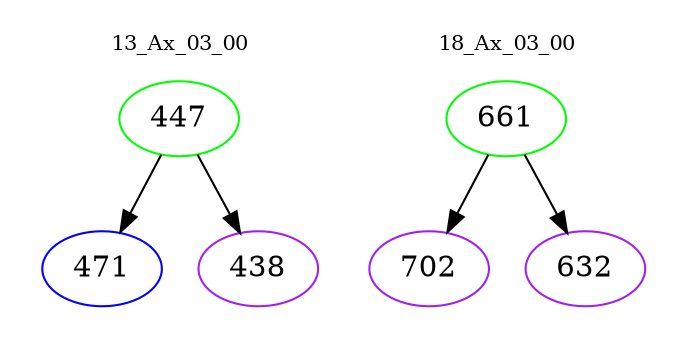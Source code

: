 digraph{
subgraph cluster_0 {
color = white
label = "13_Ax_03_00";
fontsize=10;
T0_447 [label="447", color="green"]
T0_447 -> T0_471 [color="black"]
T0_471 [label="471", color="blue"]
T0_447 -> T0_438 [color="black"]
T0_438 [label="438", color="purple"]
}
subgraph cluster_1 {
color = white
label = "18_Ax_03_00";
fontsize=10;
T1_661 [label="661", color="green"]
T1_661 -> T1_702 [color="black"]
T1_702 [label="702", color="purple"]
T1_661 -> T1_632 [color="black"]
T1_632 [label="632", color="purple"]
}
}
